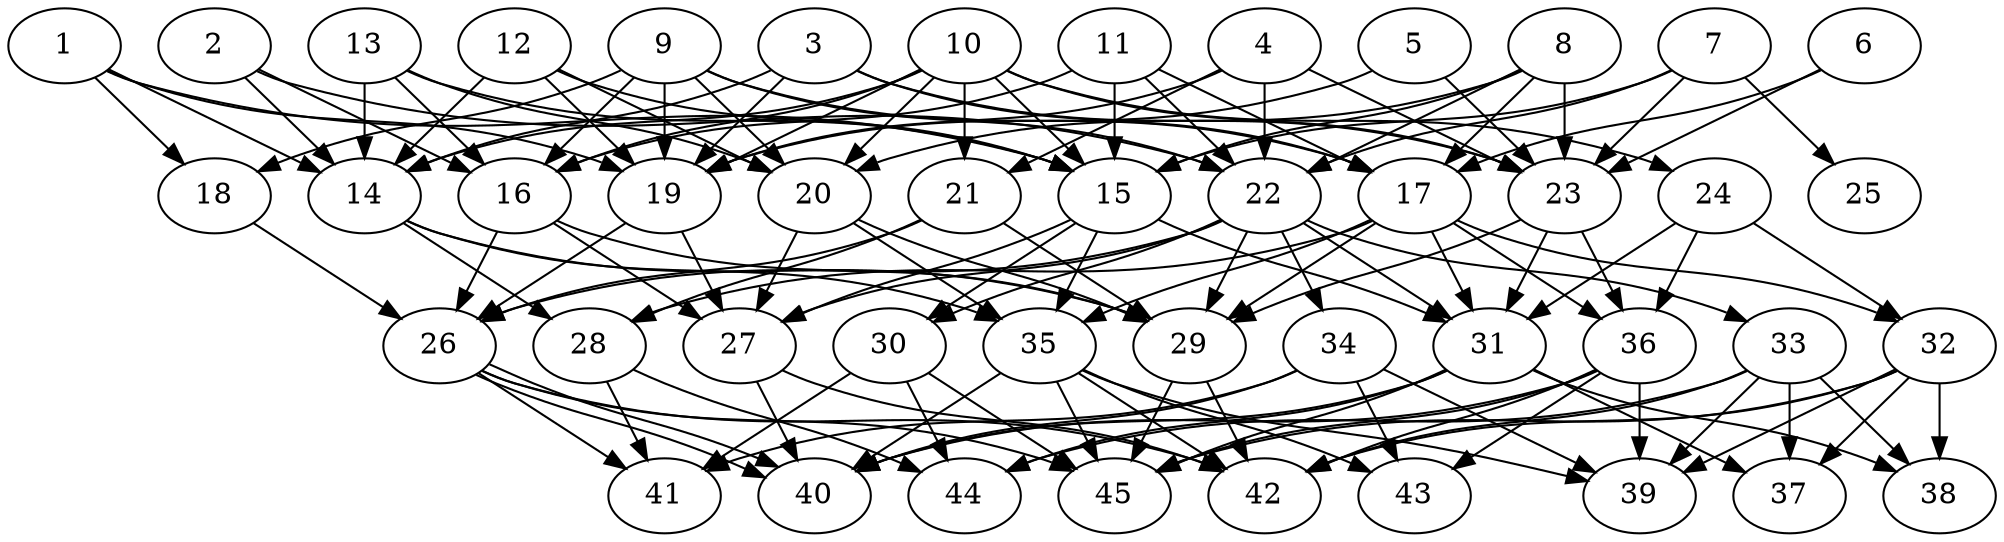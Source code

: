 // DAG automatically generated by daggen at Thu Oct  3 14:07:24 2019
// ./daggen --dot -n 45 --ccr 0.3 --fat 0.7 --regular 0.7 --density 0.6 --mindata 5242880 --maxdata 52428800 
digraph G {
  1 [size="80762880", alpha="0.07", expect_size="24228864"] 
  1 -> 14 [size ="24228864"]
  1 -> 15 [size ="24228864"]
  1 -> 18 [size ="24228864"]
  1 -> 19 [size ="24228864"]
  2 [size="44376747", alpha="0.07", expect_size="13313024"] 
  2 -> 14 [size ="13313024"]
  2 -> 16 [size ="13313024"]
  2 -> 22 [size ="13313024"]
  3 [size="168994133", alpha="0.18", expect_size="50698240"] 
  3 -> 14 [size ="50698240"]
  3 -> 17 [size ="50698240"]
  3 -> 19 [size ="50698240"]
  3 -> 23 [size ="50698240"]
  4 [size="106376533", alpha="0.03", expect_size="31912960"] 
  4 -> 19 [size ="31912960"]
  4 -> 21 [size ="31912960"]
  4 -> 22 [size ="31912960"]
  4 -> 23 [size ="31912960"]
  5 [size="126658560", alpha="0.04", expect_size="37997568"] 
  5 -> 19 [size ="37997568"]
  5 -> 23 [size ="37997568"]
  6 [size="54196907", alpha="0.14", expect_size="16259072"] 
  6 -> 17 [size ="16259072"]
  6 -> 23 [size ="16259072"]
  7 [size="47127893", alpha="0.13", expect_size="14138368"] 
  7 -> 15 [size ="14138368"]
  7 -> 22 [size ="14138368"]
  7 -> 23 [size ="14138368"]
  7 -> 25 [size ="14138368"]
  8 [size="134215680", alpha="0.13", expect_size="40264704"] 
  8 -> 15 [size ="40264704"]
  8 -> 17 [size ="40264704"]
  8 -> 20 [size ="40264704"]
  8 -> 22 [size ="40264704"]
  8 -> 23 [size ="40264704"]
  9 [size="114097493", alpha="0.15", expect_size="34229248"] 
  9 -> 16 [size ="34229248"]
  9 -> 17 [size ="34229248"]
  9 -> 18 [size ="34229248"]
  9 -> 19 [size ="34229248"]
  9 -> 20 [size ="34229248"]
  9 -> 22 [size ="34229248"]
  10 [size="18281813", alpha="0.19", expect_size="5484544"] 
  10 -> 14 [size ="5484544"]
  10 -> 15 [size ="5484544"]
  10 -> 16 [size ="5484544"]
  10 -> 19 [size ="5484544"]
  10 -> 20 [size ="5484544"]
  10 -> 21 [size ="5484544"]
  10 -> 23 [size ="5484544"]
  10 -> 24 [size ="5484544"]
  11 [size="117681493", alpha="0.06", expect_size="35304448"] 
  11 -> 15 [size ="35304448"]
  11 -> 16 [size ="35304448"]
  11 -> 17 [size ="35304448"]
  11 -> 22 [size ="35304448"]
  12 [size="174588587", alpha="0.08", expect_size="52376576"] 
  12 -> 14 [size ="52376576"]
  12 -> 15 [size ="52376576"]
  12 -> 19 [size ="52376576"]
  12 -> 20 [size ="52376576"]
  13 [size="73342293", alpha="0.14", expect_size="22002688"] 
  13 -> 14 [size ="22002688"]
  13 -> 15 [size ="22002688"]
  13 -> 16 [size ="22002688"]
  13 -> 20 [size ="22002688"]
  14 [size="57023147", alpha="0.10", expect_size="17106944"] 
  14 -> 28 [size ="17106944"]
  14 -> 29 [size ="17106944"]
  14 -> 35 [size ="17106944"]
  15 [size="78752427", alpha="0.11", expect_size="23625728"] 
  15 -> 27 [size ="23625728"]
  15 -> 30 [size ="23625728"]
  15 -> 31 [size ="23625728"]
  15 -> 35 [size ="23625728"]
  16 [size="109793280", alpha="0.08", expect_size="32937984"] 
  16 -> 26 [size ="32937984"]
  16 -> 27 [size ="32937984"]
  16 -> 29 [size ="32937984"]
  17 [size="66385920", alpha="0.07", expect_size="19915776"] 
  17 -> 28 [size ="19915776"]
  17 -> 29 [size ="19915776"]
  17 -> 31 [size ="19915776"]
  17 -> 32 [size ="19915776"]
  17 -> 35 [size ="19915776"]
  17 -> 36 [size ="19915776"]
  18 [size="168721067", alpha="0.08", expect_size="50616320"] 
  18 -> 26 [size ="50616320"]
  19 [size="114193067", alpha="0.06", expect_size="34257920"] 
  19 -> 26 [size ="34257920"]
  19 -> 27 [size ="34257920"]
  20 [size="76090027", alpha="0.10", expect_size="22827008"] 
  20 -> 27 [size ="22827008"]
  20 -> 29 [size ="22827008"]
  20 -> 35 [size ="22827008"]
  21 [size="71680000", alpha="0.02", expect_size="21504000"] 
  21 -> 26 [size ="21504000"]
  21 -> 28 [size ="21504000"]
  21 -> 29 [size ="21504000"]
  22 [size="117166080", alpha="0.17", expect_size="35149824"] 
  22 -> 26 [size ="35149824"]
  22 -> 27 [size ="35149824"]
  22 -> 29 [size ="35149824"]
  22 -> 30 [size ="35149824"]
  22 -> 31 [size ="35149824"]
  22 -> 33 [size ="35149824"]
  22 -> 34 [size ="35149824"]
  23 [size="23193600", alpha="0.11", expect_size="6958080"] 
  23 -> 29 [size ="6958080"]
  23 -> 31 [size ="6958080"]
  23 -> 36 [size ="6958080"]
  24 [size="131198293", alpha="0.17", expect_size="39359488"] 
  24 -> 31 [size ="39359488"]
  24 -> 32 [size ="39359488"]
  24 -> 36 [size ="39359488"]
  25 [size="53019307", alpha="0.16", expect_size="15905792"] 
  26 [size="136075947", alpha="0.01", expect_size="40822784"] 
  26 -> 40 [size ="40822784"]
  26 -> 40 [size ="40822784"]
  26 -> 41 [size ="40822784"]
  26 -> 42 [size ="40822784"]
  26 -> 45 [size ="40822784"]
  27 [size="39294293", alpha="0.09", expect_size="11788288"] 
  27 -> 40 [size ="11788288"]
  27 -> 42 [size ="11788288"]
  28 [size="90705920", alpha="0.11", expect_size="27211776"] 
  28 -> 41 [size ="27211776"]
  28 -> 44 [size ="27211776"]
  29 [size="155194027", alpha="0.06", expect_size="46558208"] 
  29 -> 42 [size ="46558208"]
  29 -> 45 [size ="46558208"]
  30 [size="48356693", alpha="0.02", expect_size="14507008"] 
  30 -> 41 [size ="14507008"]
  30 -> 44 [size ="14507008"]
  30 -> 45 [size ="14507008"]
  31 [size="127235413", alpha="0.10", expect_size="38170624"] 
  31 -> 37 [size ="38170624"]
  31 -> 38 [size ="38170624"]
  31 -> 40 [size ="38170624"]
  31 -> 44 [size ="38170624"]
  31 -> 45 [size ="38170624"]
  32 [size="140547413", alpha="0.18", expect_size="42164224"] 
  32 -> 37 [size ="42164224"]
  32 -> 38 [size ="42164224"]
  32 -> 39 [size ="42164224"]
  32 -> 42 [size ="42164224"]
  32 -> 45 [size ="42164224"]
  33 [size="115196587", alpha="0.13", expect_size="34558976"] 
  33 -> 37 [size ="34558976"]
  33 -> 38 [size ="34558976"]
  33 -> 39 [size ="34558976"]
  33 -> 42 [size ="34558976"]
  33 -> 44 [size ="34558976"]
  34 [size="45414400", alpha="0.13", expect_size="13624320"] 
  34 -> 39 [size ="13624320"]
  34 -> 40 [size ="13624320"]
  34 -> 41 [size ="13624320"]
  34 -> 43 [size ="13624320"]
  35 [size="20104533", alpha="0.00", expect_size="6031360"] 
  35 -> 39 [size ="6031360"]
  35 -> 40 [size ="6031360"]
  35 -> 42 [size ="6031360"]
  35 -> 43 [size ="6031360"]
  35 -> 45 [size ="6031360"]
  36 [size="148449280", alpha="0.00", expect_size="44534784"] 
  36 -> 39 [size ="44534784"]
  36 -> 40 [size ="44534784"]
  36 -> 42 [size ="44534784"]
  36 -> 43 [size ="44534784"]
  36 -> 45 [size ="44534784"]
  37 [size="152599893", alpha="0.06", expect_size="45779968"] 
  38 [size="62208000", alpha="0.11", expect_size="18662400"] 
  39 [size="151306240", alpha="0.08", expect_size="45391872"] 
  40 [size="44660053", alpha="0.13", expect_size="13398016"] 
  41 [size="57640960", alpha="0.05", expect_size="17292288"] 
  42 [size="133178027", alpha="0.09", expect_size="39953408"] 
  43 [size="113810773", alpha="0.14", expect_size="34143232"] 
  44 [size="55408640", alpha="0.14", expect_size="16622592"] 
  45 [size="154804907", alpha="0.18", expect_size="46441472"] 
}
